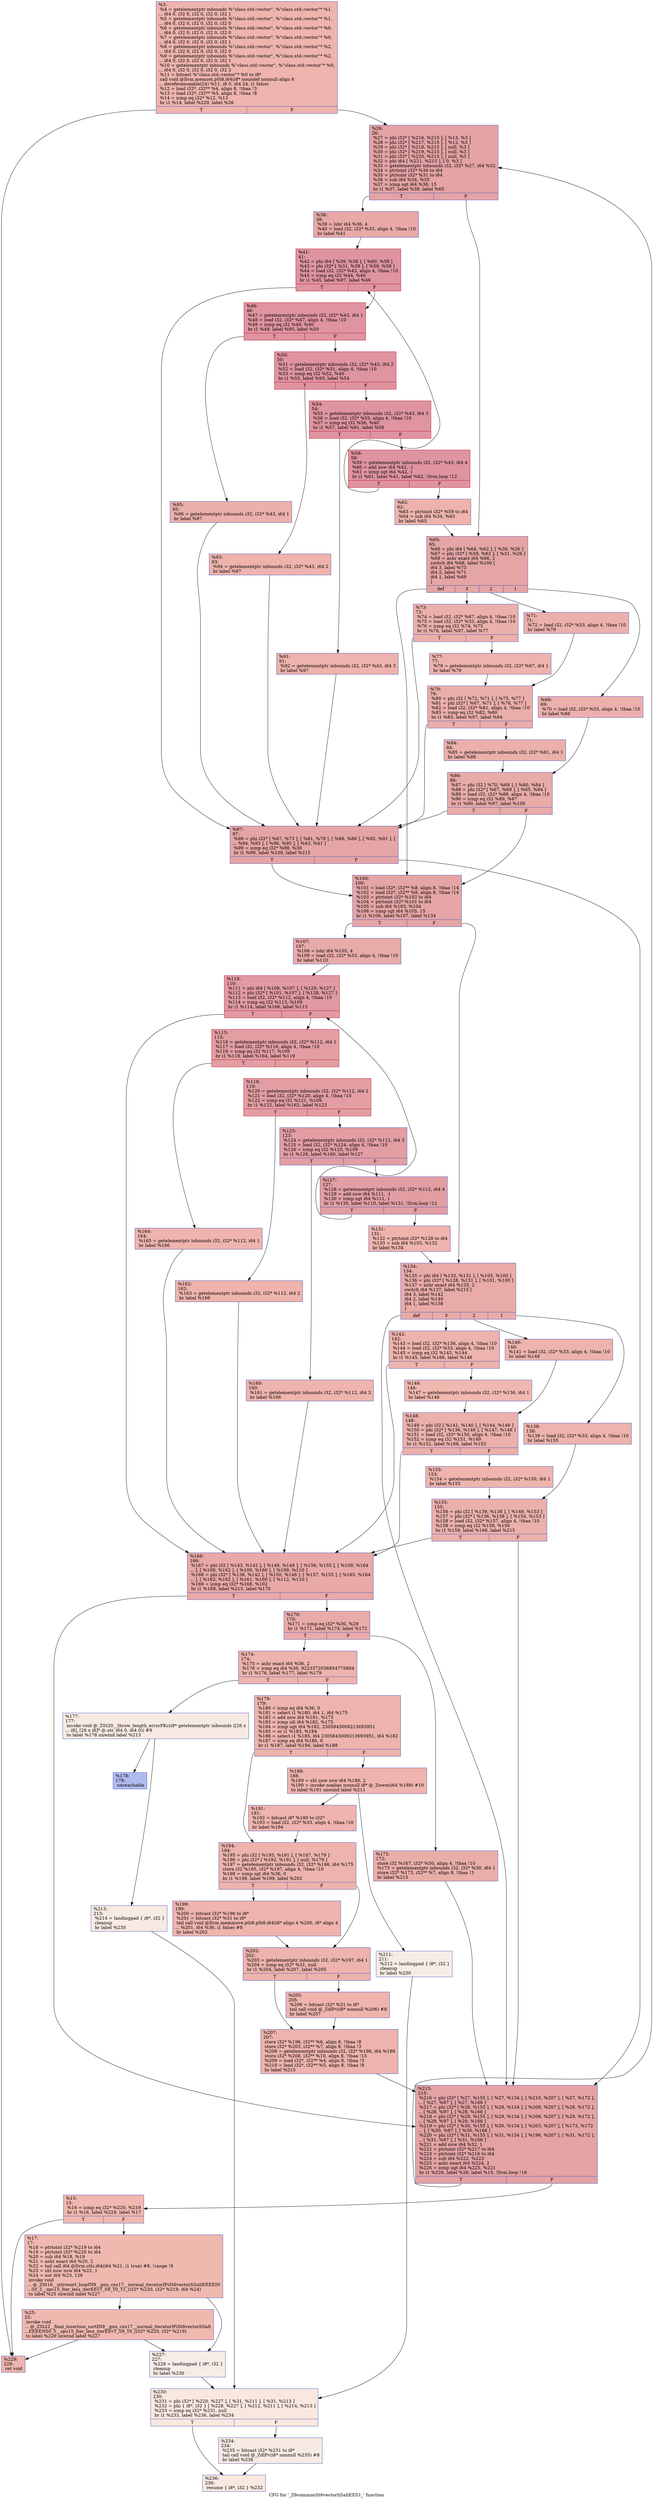 digraph "CFG for '_Z6commonSt6vectorIiSaIiEES1_' function" {
	label="CFG for '_Z6commonSt6vectorIiSaIiEES1_' function";

	Node0x55893e1ce680 [shape=record,color="#3d50c3ff", style=filled, fillcolor="#d8564670",label="{%3:\l  %4 = getelementptr inbounds %\"class.std::vector\", %\"class.std::vector\"* %1,\l... i64 0, i32 0, i32 0, i32 0, i32 1\l  %5 = getelementptr inbounds %\"class.std::vector\", %\"class.std::vector\"* %1,\l... i64 0, i32 0, i32 0, i32 0, i32 0\l  %6 = getelementptr inbounds %\"class.std::vector\", %\"class.std::vector\"* %0,\l... i64 0, i32 0, i32 0, i32 0, i32 0\l  %7 = getelementptr inbounds %\"class.std::vector\", %\"class.std::vector\"* %0,\l... i64 0, i32 0, i32 0, i32 0, i32 1\l  %8 = getelementptr inbounds %\"class.std::vector\", %\"class.std::vector\"* %2,\l... i64 0, i32 0, i32 0, i32 0, i32 0\l  %9 = getelementptr inbounds %\"class.std::vector\", %\"class.std::vector\"* %2,\l... i64 0, i32 0, i32 0, i32 0, i32 1\l  %10 = getelementptr inbounds %\"class.std::vector\", %\"class.std::vector\"* %0,\l... i64 0, i32 0, i32 0, i32 0, i32 2\l  %11 = bitcast %\"class.std::vector\"* %0 to i8*\l  call void @llvm.memset.p0i8.i64(i8* noundef nonnull align 8\l... dereferenceable(24) %11, i8 0, i64 24, i1 false)\l  %12 = load i32*, i32** %4, align 8, !tbaa !3\l  %13 = load i32*, i32** %5, align 8, !tbaa !8\l  %14 = icmp eq i32* %12, %13\l  br i1 %14, label %229, label %26\l|{<s0>T|<s1>F}}"];
	Node0x55893e1ce680:s0 -> Node0x55893e1d0750;
	Node0x55893e1ce680:s1 -> Node0x55893e1d07e0;
	Node0x55893e1d0920 [shape=record,color="#3d50c3ff", style=filled, fillcolor="#dc5d4a70",label="{%15:\l15:                                               \l  %16 = icmp eq i32* %220, %219\l  br i1 %16, label %229, label %17\l|{<s0>T|<s1>F}}"];
	Node0x55893e1d0920:s0 -> Node0x55893e1d0750;
	Node0x55893e1d0920:s1 -> Node0x55893e1d0ab0;
	Node0x55893e1d0ab0 [shape=record,color="#3d50c3ff", style=filled, fillcolor="#de614d70",label="{%17:\l17:                                               \l  %18 = ptrtoint i32* %219 to i64\l  %19 = ptrtoint i32* %220 to i64\l  %20 = sub i64 %18, %19\l  %21 = ashr exact i64 %20, 2\l  %22 = tail call i64 @llvm.ctlz.i64(i64 %21, i1 true) #8, !range !9\l  %23 = shl nuw nsw i64 %22, 1\l  %24 = xor i64 %23, 126\l  invoke void\l... @_ZSt16__introsort_loopIN9__gnu_cxx17__normal_iteratorIPiSt6vectorIiSaIiEEEElN\l...S0_5__ops15_Iter_less_iterEEvT_S9_T0_T1_(i32* %220, i32* %219, i64 %24)\l          to label %25 unwind label %227\l}"];
	Node0x55893e1d0ab0 -> Node0x55893e1d1310;
	Node0x55893e1d0ab0 -> Node0x55893e1d13a0;
	Node0x55893e1d1310 [shape=record,color="#3d50c3ff", style=filled, fillcolor="#de614d70",label="{%25:\l25:                                               \l  invoke void\l... @_ZSt22__final_insertion_sortIN9__gnu_cxx17__normal_iteratorIPiSt6vectorIiSaIi\l...EEEENS0_5__ops15_Iter_less_iterEEvT_S9_T0_(i32* %220, i32* %219)\l          to label %229 unwind label %227\l}"];
	Node0x55893e1d1310 -> Node0x55893e1d0750;
	Node0x55893e1d1310 -> Node0x55893e1d13a0;
	Node0x55893e1d07e0 [shape=record,color="#3d50c3ff", style=filled, fillcolor="#c32e3170",label="{%26:\l26:                                               \l  %27 = phi i32* [ %216, %215 ], [ %13, %3 ]\l  %28 = phi i32* [ %217, %215 ], [ %12, %3 ]\l  %29 = phi i32* [ %218, %215 ], [ null, %3 ]\l  %30 = phi i32* [ %219, %215 ], [ null, %3 ]\l  %31 = phi i32* [ %220, %215 ], [ null, %3 ]\l  %32 = phi i64 [ %221, %215 ], [ 0, %3 ]\l  %33 = getelementptr inbounds i32, i32* %27, i64 %32\l  %34 = ptrtoint i32* %30 to i64\l  %35 = ptrtoint i32* %31 to i64\l  %36 = sub i64 %34, %35\l  %37 = icmp sgt i64 %36, 15\l  br i1 %37, label %38, label %65\l|{<s0>T|<s1>F}}"];
	Node0x55893e1d07e0:s0 -> Node0x55893e1d2520;
	Node0x55893e1d07e0:s1 -> Node0x55893e1d25b0;
	Node0x55893e1d2520 [shape=record,color="#3d50c3ff", style=filled, fillcolor="#ca3b3770",label="{%38:\l38:                                               \l  %39 = lshr i64 %36, 4\l  %40 = load i32, i32* %33, align 4, !tbaa !10\l  br label %41\l}"];
	Node0x55893e1d2520 -> Node0x55893e1d2860;
	Node0x55893e1d2860 [shape=record,color="#b70d28ff", style=filled, fillcolor="#b70d2870",label="{%41:\l41:                                               \l  %42 = phi i64 [ %39, %38 ], [ %60, %58 ]\l  %43 = phi i32* [ %31, %38 ], [ %59, %58 ]\l  %44 = load i32, i32* %43, align 4, !tbaa !10\l  %45 = icmp eq i32 %44, %40\l  br i1 %45, label %97, label %46\l|{<s0>T|<s1>F}}"];
	Node0x55893e1d2860:s0 -> Node0x55893e1d3300;
	Node0x55893e1d2860:s1 -> Node0x55893e1d3390;
	Node0x55893e1d3390 [shape=record,color="#b70d28ff", style=filled, fillcolor="#b70d2870",label="{%46:\l46:                                               \l  %47 = getelementptr inbounds i32, i32* %43, i64 1\l  %48 = load i32, i32* %47, align 4, !tbaa !10\l  %49 = icmp eq i32 %48, %40\l  br i1 %49, label %95, label %50\l|{<s0>T|<s1>F}}"];
	Node0x55893e1d3390:s0 -> Node0x55893e1d3670;
	Node0x55893e1d3390:s1 -> Node0x55893e1d36c0;
	Node0x55893e1d36c0 [shape=record,color="#b70d28ff", style=filled, fillcolor="#b70d2870",label="{%50:\l50:                                               \l  %51 = getelementptr inbounds i32, i32* %43, i64 2\l  %52 = load i32, i32* %51, align 4, !tbaa !10\l  %53 = icmp eq i32 %52, %40\l  br i1 %53, label %93, label %54\l|{<s0>T|<s1>F}}"];
	Node0x55893e1d36c0:s0 -> Node0x55893e1d39a0;
	Node0x55893e1d36c0:s1 -> Node0x55893e1d39f0;
	Node0x55893e1d39f0 [shape=record,color="#b70d28ff", style=filled, fillcolor="#b70d2870",label="{%54:\l54:                                               \l  %55 = getelementptr inbounds i32, i32* %43, i64 3\l  %56 = load i32, i32* %55, align 4, !tbaa !10\l  %57 = icmp eq i32 %56, %40\l  br i1 %57, label %91, label %58\l|{<s0>T|<s1>F}}"];
	Node0x55893e1d39f0:s0 -> Node0x55893e1d3d00;
	Node0x55893e1d39f0:s1 -> Node0x55893e1d2990;
	Node0x55893e1d2990 [shape=record,color="#b70d28ff", style=filled, fillcolor="#b70d2870",label="{%58:\l58:                                               \l  %59 = getelementptr inbounds i32, i32* %43, i64 4\l  %60 = add nsw i64 %42, -1\l  %61 = icmp sgt i64 %42, 1\l  br i1 %61, label %41, label %62, !llvm.loop !12\l|{<s0>T|<s1>F}}"];
	Node0x55893e1d2990:s0 -> Node0x55893e1d2860;
	Node0x55893e1d2990:s1 -> Node0x55893e1d3fc0;
	Node0x55893e1d3fc0 [shape=record,color="#3d50c3ff", style=filled, fillcolor="#d6524470",label="{%62:\l62:                                               \l  %63 = ptrtoint i32* %59 to i64\l  %64 = sub i64 %34, %63\l  br label %65\l}"];
	Node0x55893e1d3fc0 -> Node0x55893e1d25b0;
	Node0x55893e1d25b0 [shape=record,color="#3d50c3ff", style=filled, fillcolor="#c5333470",label="{%65:\l65:                                               \l  %66 = phi i64 [ %64, %62 ], [ %36, %26 ]\l  %67 = phi i32* [ %59, %62 ], [ %31, %26 ]\l  %68 = ashr exact i64 %66, 2\l  switch i64 %68, label %100 [\l    i64 3, label %73\l    i64 2, label %71\l    i64 1, label %69\l  ]\l|{<s0>def|<s1>3|<s2>2|<s3>1}}"];
	Node0x55893e1d25b0:s0 -> Node0x55893e1d48d0;
	Node0x55893e1d25b0:s1 -> Node0x55893e1d4920;
	Node0x55893e1d25b0:s2 -> Node0x55893e1d4970;
	Node0x55893e1d25b0:s3 -> Node0x55893e1d4a00;
	Node0x55893e1d4a00 [shape=record,color="#3d50c3ff", style=filled, fillcolor="#d24b4070",label="{%69:\l69:                                               \l  %70 = load i32, i32* %33, align 4, !tbaa !10\l  br label %86\l}"];
	Node0x55893e1d4a00 -> Node0x55893e1d4b50;
	Node0x55893e1d4970 [shape=record,color="#3d50c3ff", style=filled, fillcolor="#d24b4070",label="{%71:\l71:                                               \l  %72 = load i32, i32* %33, align 4, !tbaa !10\l  br label %79\l}"];
	Node0x55893e1d4970 -> Node0x55893e1d4c80;
	Node0x55893e1d4920 [shape=record,color="#3d50c3ff", style=filled, fillcolor="#d24b4070",label="{%73:\l73:                                               \l  %74 = load i32, i32* %67, align 4, !tbaa !10\l  %75 = load i32, i32* %33, align 4, !tbaa !10\l  %76 = icmp eq i32 %74, %75\l  br i1 %76, label %97, label %77\l|{<s0>T|<s1>F}}"];
	Node0x55893e1d4920:s0 -> Node0x55893e1d3300;
	Node0x55893e1d4920:s1 -> Node0x55893e1d4eb0;
	Node0x55893e1d4eb0 [shape=record,color="#3d50c3ff", style=filled, fillcolor="#d6524470",label="{%77:\l77:                                               \l  %78 = getelementptr inbounds i32, i32* %67, i64 1\l  br label %79\l}"];
	Node0x55893e1d4eb0 -> Node0x55893e1d4c80;
	Node0x55893e1d4c80 [shape=record,color="#3d50c3ff", style=filled, fillcolor="#d0473d70",label="{%79:\l79:                                               \l  %80 = phi i32 [ %72, %71 ], [ %75, %77 ]\l  %81 = phi i32* [ %67, %71 ], [ %78, %77 ]\l  %82 = load i32, i32* %81, align 4, !tbaa !10\l  %83 = icmp eq i32 %82, %80\l  br i1 %83, label %97, label %84\l|{<s0>T|<s1>F}}"];
	Node0x55893e1d4c80:s0 -> Node0x55893e1d3300;
	Node0x55893e1d4c80:s1 -> Node0x55893e1d5320;
	Node0x55893e1d5320 [shape=record,color="#3d50c3ff", style=filled, fillcolor="#d24b4070",label="{%84:\l84:                                               \l  %85 = getelementptr inbounds i32, i32* %81, i64 1\l  br label %86\l}"];
	Node0x55893e1d5320 -> Node0x55893e1d4b50;
	Node0x55893e1d4b50 [shape=record,color="#3d50c3ff", style=filled, fillcolor="#cc403a70",label="{%86:\l86:                                               \l  %87 = phi i32 [ %70, %69 ], [ %80, %84 ]\l  %88 = phi i32* [ %67, %69 ], [ %85, %84 ]\l  %89 = load i32, i32* %88, align 4, !tbaa !10\l  %90 = icmp eq i32 %89, %87\l  br i1 %90, label %97, label %100\l|{<s0>T|<s1>F}}"];
	Node0x55893e1d4b50:s0 -> Node0x55893e1d3300;
	Node0x55893e1d4b50:s1 -> Node0x55893e1d48d0;
	Node0x55893e1d3d00 [shape=record,color="#3d50c3ff", style=filled, fillcolor="#d6524470",label="{%91:\l91:                                               \l  %92 = getelementptr inbounds i32, i32* %43, i64 3\l  br label %97\l}"];
	Node0x55893e1d3d00 -> Node0x55893e1d3300;
	Node0x55893e1d39a0 [shape=record,color="#3d50c3ff", style=filled, fillcolor="#d6524470",label="{%93:\l93:                                               \l  %94 = getelementptr inbounds i32, i32* %43, i64 2\l  br label %97\l}"];
	Node0x55893e1d39a0 -> Node0x55893e1d3300;
	Node0x55893e1d3670 [shape=record,color="#3d50c3ff", style=filled, fillcolor="#d24b4070",label="{%95:\l95:                                               \l  %96 = getelementptr inbounds i32, i32* %43, i64 1\l  br label %97\l}"];
	Node0x55893e1d3670 -> Node0x55893e1d3300;
	Node0x55893e1d3300 [shape=record,color="#3d50c3ff", style=filled, fillcolor="#c5333470",label="{%97:\l97:                                               \l  %98 = phi i32* [ %67, %73 ], [ %81, %79 ], [ %88, %86 ], [ %92, %91 ], [\l... %94, %93 ], [ %96, %95 ], [ %43, %41 ]\l  %99 = icmp eq i32* %98, %30\l  br i1 %99, label %100, label %215\l|{<s0>T|<s1>F}}"];
	Node0x55893e1d3300:s0 -> Node0x55893e1d48d0;
	Node0x55893e1d3300:s1 -> Node0x55893e1d1a80;
	Node0x55893e1d48d0 [shape=record,color="#3d50c3ff", style=filled, fillcolor="#c5333470",label="{%100:\l100:                                              \l  %101 = load i32*, i32** %8, align 8, !tbaa !14\l  %102 = load i32*, i32** %9, align 8, !tbaa !14\l  %103 = ptrtoint i32* %102 to i64\l  %104 = ptrtoint i32* %101 to i64\l  %105 = sub i64 %103, %104\l  %106 = icmp sgt i64 %105, 15\l  br i1 %106, label %107, label %134\l|{<s0>T|<s1>F}}"];
	Node0x55893e1d48d0:s0 -> Node0x55893e1d67b0;
	Node0x55893e1d48d0:s1 -> Node0x55893e1d6800;
	Node0x55893e1d67b0 [shape=record,color="#3d50c3ff", style=filled, fillcolor="#cc403a70",label="{%107:\l107:                                              \l  %108 = lshr i64 %105, 4\l  %109 = load i32, i32* %33, align 4, !tbaa !10\l  br label %110\l}"];
	Node0x55893e1d67b0 -> Node0x55893e1d6a00;
	Node0x55893e1d6a00 [shape=record,color="#b70d28ff", style=filled, fillcolor="#bb1b2c70",label="{%110:\l110:                                              \l  %111 = phi i64 [ %108, %107 ], [ %129, %127 ]\l  %112 = phi i32* [ %101, %107 ], [ %128, %127 ]\l  %113 = load i32, i32* %112, align 4, !tbaa !10\l  %114 = icmp eq i32 %113, %109\l  br i1 %114, label %166, label %115\l|{<s0>T|<s1>F}}"];
	Node0x55893e1d6a00:s0 -> Node0x55893e1d6d70;
	Node0x55893e1d6a00:s1 -> Node0x55893e1d6dc0;
	Node0x55893e1d6dc0 [shape=record,color="#b70d28ff", style=filled, fillcolor="#be242e70",label="{%115:\l115:                                              \l  %116 = getelementptr inbounds i32, i32* %112, i64 1\l  %117 = load i32, i32* %116, align 4, !tbaa !10\l  %118 = icmp eq i32 %117, %109\l  br i1 %118, label %164, label %119\l|{<s0>T|<s1>F}}"];
	Node0x55893e1d6dc0:s0 -> Node0x55893e1d70a0;
	Node0x55893e1d6dc0:s1 -> Node0x55893e1d70f0;
	Node0x55893e1d70f0 [shape=record,color="#b70d28ff", style=filled, fillcolor="#be242e70",label="{%119:\l119:                                              \l  %120 = getelementptr inbounds i32, i32* %112, i64 2\l  %121 = load i32, i32* %120, align 4, !tbaa !10\l  %122 = icmp eq i32 %121, %109\l  br i1 %122, label %162, label %123\l|{<s0>T|<s1>F}}"];
	Node0x55893e1d70f0:s0 -> Node0x55893e1d73d0;
	Node0x55893e1d70f0:s1 -> Node0x55893e1d7420;
	Node0x55893e1d7420 [shape=record,color="#3d50c3ff", style=filled, fillcolor="#be242e70",label="{%123:\l123:                                              \l  %124 = getelementptr inbounds i32, i32* %112, i64 3\l  %125 = load i32, i32* %124, align 4, !tbaa !10\l  %126 = icmp eq i32 %125, %109\l  br i1 %126, label %160, label %127\l|{<s0>T|<s1>F}}"];
	Node0x55893e1d7420:s0 -> Node0x55893e1d7700;
	Node0x55893e1d7420:s1 -> Node0x55893e1d6ac0;
	Node0x55893e1d6ac0 [shape=record,color="#3d50c3ff", style=filled, fillcolor="#be242e70",label="{%127:\l127:                                              \l  %128 = getelementptr inbounds i32, i32* %112, i64 4\l  %129 = add nsw i64 %111, -1\l  %130 = icmp sgt i64 %111, 1\l  br i1 %130, label %110, label %131, !llvm.loop !12\l|{<s0>T|<s1>F}}"];
	Node0x55893e1d6ac0:s0 -> Node0x55893e1d6a00;
	Node0x55893e1d6ac0:s1 -> Node0x55893e1d81d0;
	Node0x55893e1d81d0 [shape=record,color="#3d50c3ff", style=filled, fillcolor="#d8564670",label="{%131:\l131:                                              \l  %132 = ptrtoint i32* %128 to i64\l  %133 = sub i64 %103, %132\l  br label %134\l}"];
	Node0x55893e1d81d0 -> Node0x55893e1d6800;
	Node0x55893e1d6800 [shape=record,color="#3d50c3ff", style=filled, fillcolor="#cc403a70",label="{%134:\l134:                                              \l  %135 = phi i64 [ %133, %131 ], [ %105, %100 ]\l  %136 = phi i32* [ %128, %131 ], [ %101, %100 ]\l  %137 = ashr exact i64 %135, 2\l  switch i64 %137, label %215 [\l    i64 3, label %142\l    i64 2, label %140\l    i64 1, label %138\l  ]\l|{<s0>def|<s1>3|<s2>2|<s3>1}}"];
	Node0x55893e1d6800:s0 -> Node0x55893e1d1a80;
	Node0x55893e1d6800:s1 -> Node0x55893e1d8c40;
	Node0x55893e1d6800:s2 -> Node0x55893e1d8c90;
	Node0x55893e1d6800:s3 -> Node0x55893e1d8ce0;
	Node0x55893e1d8ce0 [shape=record,color="#3d50c3ff", style=filled, fillcolor="#d6524470",label="{%138:\l138:                                              \l  %139 = load i32, i32* %33, align 4, !tbaa !10\l  br label %155\l}"];
	Node0x55893e1d8ce0 -> Node0x55893e1d8f00;
	Node0x55893e1d8c90 [shape=record,color="#3d50c3ff", style=filled, fillcolor="#d6524470",label="{%140:\l140:                                              \l  %141 = load i32, i32* %33, align 4, !tbaa !10\l  br label %148\l}"];
	Node0x55893e1d8c90 -> Node0x55893e1d9030;
	Node0x55893e1d8c40 [shape=record,color="#3d50c3ff", style=filled, fillcolor="#d6524470",label="{%142:\l142:                                              \l  %143 = load i32, i32* %136, align 4, !tbaa !10\l  %144 = load i32, i32* %33, align 4, !tbaa !10\l  %145 = icmp eq i32 %143, %144\l  br i1 %145, label %166, label %146\l|{<s0>T|<s1>F}}"];
	Node0x55893e1d8c40:s0 -> Node0x55893e1d6d70;
	Node0x55893e1d8c40:s1 -> Node0x55893e1d9260;
	Node0x55893e1d9260 [shape=record,color="#3d50c3ff", style=filled, fillcolor="#dc5d4a70",label="{%146:\l146:                                              \l  %147 = getelementptr inbounds i32, i32* %136, i64 1\l  br label %148\l}"];
	Node0x55893e1d9260 -> Node0x55893e1d9030;
	Node0x55893e1d9030 [shape=record,color="#3d50c3ff", style=filled, fillcolor="#d24b4070",label="{%148:\l148:                                              \l  %149 = phi i32 [ %141, %140 ], [ %144, %146 ]\l  %150 = phi i32* [ %136, %140 ], [ %147, %146 ]\l  %151 = load i32, i32* %150, align 4, !tbaa !10\l  %152 = icmp eq i32 %151, %149\l  br i1 %152, label %166, label %153\l|{<s0>T|<s1>F}}"];
	Node0x55893e1d9030:s0 -> Node0x55893e1d6d70;
	Node0x55893e1d9030:s1 -> Node0x55893e1d96d0;
	Node0x55893e1d96d0 [shape=record,color="#3d50c3ff", style=filled, fillcolor="#d8564670",label="{%153:\l153:                                              \l  %154 = getelementptr inbounds i32, i32* %150, i64 1\l  br label %155\l}"];
	Node0x55893e1d96d0 -> Node0x55893e1d8f00;
	Node0x55893e1d8f00 [shape=record,color="#3d50c3ff", style=filled, fillcolor="#d24b4070",label="{%155:\l155:                                              \l  %156 = phi i32 [ %139, %138 ], [ %149, %153 ]\l  %157 = phi i32* [ %136, %138 ], [ %154, %153 ]\l  %158 = load i32, i32* %157, align 4, !tbaa !10\l  %159 = icmp eq i32 %158, %156\l  br i1 %159, label %166, label %215\l|{<s0>T|<s1>F}}"];
	Node0x55893e1d8f00:s0 -> Node0x55893e1d6d70;
	Node0x55893e1d8f00:s1 -> Node0x55893e1d1a80;
	Node0x55893e1d7700 [shape=record,color="#3d50c3ff", style=filled, fillcolor="#d8564670",label="{%160:\l160:                                              \l  %161 = getelementptr inbounds i32, i32* %112, i64 3\l  br label %166\l}"];
	Node0x55893e1d7700 -> Node0x55893e1d6d70;
	Node0x55893e1d73d0 [shape=record,color="#3d50c3ff", style=filled, fillcolor="#d8564670",label="{%162:\l162:                                              \l  %163 = getelementptr inbounds i32, i32* %112, i64 2\l  br label %166\l}"];
	Node0x55893e1d73d0 -> Node0x55893e1d6d70;
	Node0x55893e1d70a0 [shape=record,color="#3d50c3ff", style=filled, fillcolor="#d8564670",label="{%164:\l164:                                              \l  %165 = getelementptr inbounds i32, i32* %112, i64 1\l  br label %166\l}"];
	Node0x55893e1d70a0 -> Node0x55893e1d6d70;
	Node0x55893e1d6d70 [shape=record,color="#3d50c3ff", style=filled, fillcolor="#ca3b3770",label="{%166:\l166:                                              \l  %167 = phi i32 [ %143, %142 ], [ %149, %148 ], [ %156, %155 ], [ %109, %164\l... ], [ %109, %162 ], [ %109, %160 ], [ %109, %110 ]\l  %168 = phi i32* [ %136, %142 ], [ %150, %148 ], [ %157, %155 ], [ %165, %164\l... ], [ %163, %162 ], [ %161, %160 ], [ %112, %110 ]\l  %169 = icmp eq i32* %168, %102\l  br i1 %169, label %215, label %170\l|{<s0>T|<s1>F}}"];
	Node0x55893e1d6d70:s0 -> Node0x55893e1d1a80;
	Node0x55893e1d6d70:s1 -> Node0x55893e1da290;
	Node0x55893e1da290 [shape=record,color="#3d50c3ff", style=filled, fillcolor="#cc403a70",label="{%170:\l170:                                              \l  %171 = icmp eq i32* %30, %29\l  br i1 %171, label %174, label %172\l|{<s0>T|<s1>F}}"];
	Node0x55893e1da290:s0 -> Node0x55893e1da420;
	Node0x55893e1da290:s1 -> Node0x55893e1da470;
	Node0x55893e1da470 [shape=record,color="#3d50c3ff", style=filled, fillcolor="#d0473d70",label="{%172:\l172:                                              \l  store i32 %167, i32* %30, align 4, !tbaa !10\l  %173 = getelementptr inbounds i32, i32* %30, i64 1\l  store i32* %173, i32** %7, align 8, !tbaa !3\l  br label %215\l}"];
	Node0x55893e1da470 -> Node0x55893e1d1a80;
	Node0x55893e1da420 [shape=record,color="#3d50c3ff", style=filled, fillcolor="#d6524470",label="{%174:\l174:                                              \l  %175 = ashr exact i64 %36, 2\l  %176 = icmp eq i64 %36, 9223372036854775804\l  br i1 %176, label %177, label %179\l|{<s0>T|<s1>F}}"];
	Node0x55893e1da420:s0 -> Node0x55893e1daed0;
	Node0x55893e1da420:s1 -> Node0x55893e1daf20;
	Node0x55893e1daed0 [shape=record,color="#3d50c3ff", style=filled, fillcolor="#eed0c070",label="{%177:\l177:                                              \l  invoke void @_ZSt20__throw_length_errorPKc(i8* getelementptr inbounds ([26 x\l... i8], [26 x i8]* @.str, i64 0, i64 0)) #9\l          to label %178 unwind label %213\l}"];
	Node0x55893e1daed0 -> Node0x55893e1db0b0;
	Node0x55893e1daed0 -> Node0x55893e1db100;
	Node0x55893e1db0b0 [shape=record,color="#3d50c3ff", style=filled, fillcolor="#4c66d670",label="{%178:\l178:                                              \l  unreachable\l}"];
	Node0x55893e1daf20 [shape=record,color="#3d50c3ff", style=filled, fillcolor="#d6524470",label="{%179:\l179:                                              \l  %180 = icmp eq i64 %36, 0\l  %181 = select i1 %180, i64 1, i64 %175\l  %182 = add nsw i64 %181, %175\l  %183 = icmp ult i64 %182, %175\l  %184 = icmp ugt i64 %182, 2305843009213693951\l  %185 = or i1 %183, %184\l  %186 = select i1 %185, i64 2305843009213693951, i64 %182\l  %187 = icmp eq i64 %186, 0\l  br i1 %187, label %194, label %188\l|{<s0>T|<s1>F}}"];
	Node0x55893e1daf20:s0 -> Node0x55893e1db830;
	Node0x55893e1daf20:s1 -> Node0x55893e1db880;
	Node0x55893e1db880 [shape=record,color="#3d50c3ff", style=filled, fillcolor="#d8564670",label="{%188:\l188:                                              \l  %189 = shl nuw nsw i64 %186, 2\l  %190 = invoke noalias nonnull i8* @_Znwm(i64 %189) #10\l          to label %191 unwind label %211\l}"];
	Node0x55893e1db880 -> Node0x55893e1dba10;
	Node0x55893e1db880 -> Node0x55893e1dba60;
	Node0x55893e1dba10 [shape=record,color="#3d50c3ff", style=filled, fillcolor="#d8564670",label="{%191:\l191:                                              \l  %192 = bitcast i8* %190 to i32*\l  %193 = load i32, i32* %33, align 4, !tbaa !10\l  br label %194\l}"];
	Node0x55893e1dba10 -> Node0x55893e1db830;
	Node0x55893e1db830 [shape=record,color="#3d50c3ff", style=filled, fillcolor="#d6524470",label="{%194:\l194:                                              \l  %195 = phi i32 [ %193, %191 ], [ %167, %179 ]\l  %196 = phi i32* [ %192, %191 ], [ null, %179 ]\l  %197 = getelementptr inbounds i32, i32* %196, i64 %175\l  store i32 %195, i32* %197, align 4, !tbaa !10\l  %198 = icmp sgt i64 %36, 0\l  br i1 %198, label %199, label %202\l|{<s0>T|<s1>F}}"];
	Node0x55893e1db830:s0 -> Node0x55893e1dc100;
	Node0x55893e1db830:s1 -> Node0x55893e1dc150;
	Node0x55893e1dc100 [shape=record,color="#3d50c3ff", style=filled, fillcolor="#d8564670",label="{%199:\l199:                                              \l  %200 = bitcast i32* %196 to i8*\l  %201 = bitcast i32* %31 to i8*\l  tail call void @llvm.memmove.p0i8.p0i8.i64(i8* align 4 %200, i8* align 4\l... %201, i64 %36, i1 false) #8\l  br label %202\l}"];
	Node0x55893e1dc100 -> Node0x55893e1dc150;
	Node0x55893e1dc150 [shape=record,color="#3d50c3ff", style=filled, fillcolor="#d6524470",label="{%202:\l202:                                              \l  %203 = getelementptr inbounds i32, i32* %197, i64 1\l  %204 = icmp eq i32* %31, null\l  br i1 %204, label %207, label %205\l|{<s0>T|<s1>F}}"];
	Node0x55893e1dc150:s0 -> Node0x55893e1dc7e0;
	Node0x55893e1dc150:s1 -> Node0x55893e1dc830;
	Node0x55893e1dc830 [shape=record,color="#3d50c3ff", style=filled, fillcolor="#d8564670",label="{%205:\l205:                                              \l  %206 = bitcast i32* %31 to i8*\l  tail call void @_ZdlPv(i8* nonnull %206) #8\l  br label %207\l}"];
	Node0x55893e1dc830 -> Node0x55893e1dc7e0;
	Node0x55893e1dc7e0 [shape=record,color="#3d50c3ff", style=filled, fillcolor="#d6524470",label="{%207:\l207:                                              \l  store i32* %196, i32** %6, align 8, !tbaa !8\l  store i32* %203, i32** %7, align 8, !tbaa !3\l  %208 = getelementptr inbounds i32, i32* %196, i64 %186\l  store i32* %208, i32** %10, align 8, !tbaa !15\l  %209 = load i32*, i32** %4, align 8, !tbaa !3\l  %210 = load i32*, i32** %5, align 8, !tbaa !8\l  br label %215\l}"];
	Node0x55893e1dc7e0 -> Node0x55893e1d1a80;
	Node0x55893e1dba60 [shape=record,color="#3d50c3ff", style=filled, fillcolor="#ecd3c570",label="{%211:\l211:                                              \l  %212 = landingpad \{ i8*, i32 \}\l          cleanup\l  br label %230\l}"];
	Node0x55893e1dba60 -> Node0x55893e1dd690;
	Node0x55893e1db100 [shape=record,color="#3d50c3ff", style=filled, fillcolor="#eed0c070",label="{%213:\l213:                                              \l  %214 = landingpad \{ i8*, i32 \}\l          cleanup\l  br label %230\l}"];
	Node0x55893e1db100 -> Node0x55893e1dd690;
	Node0x55893e1d1a80 [shape=record,color="#3d50c3ff", style=filled, fillcolor="#c32e3170",label="{%215:\l215:                                              \l  %216 = phi i32* [ %27, %155 ], [ %27, %134 ], [ %210, %207 ], [ %27, %172 ],\l... [ %27, %97 ], [ %27, %166 ]\l  %217 = phi i32* [ %28, %155 ], [ %28, %134 ], [ %209, %207 ], [ %28, %172 ],\l... [ %28, %97 ], [ %28, %166 ]\l  %218 = phi i32* [ %29, %155 ], [ %29, %134 ], [ %208, %207 ], [ %29, %172 ],\l... [ %29, %97 ], [ %29, %166 ]\l  %219 = phi i32* [ %30, %155 ], [ %30, %134 ], [ %203, %207 ], [ %173, %172\l... ], [ %30, %97 ], [ %30, %166 ]\l  %220 = phi i32* [ %31, %155 ], [ %31, %134 ], [ %196, %207 ], [ %31, %172 ],\l... [ %31, %97 ], [ %31, %166 ]\l  %221 = add nuw i64 %32, 1\l  %222 = ptrtoint i32* %217 to i64\l  %223 = ptrtoint i32* %216 to i64\l  %224 = sub i64 %222, %223\l  %225 = ashr exact i64 %224, 2\l  %226 = icmp ugt i64 %225, %221\l  br i1 %226, label %26, label %15, !llvm.loop !16\l|{<s0>T|<s1>F}}"];
	Node0x55893e1d1a80:s0 -> Node0x55893e1d07e0;
	Node0x55893e1d1a80:s1 -> Node0x55893e1d0920;
	Node0x55893e1d13a0 [shape=record,color="#3d50c3ff", style=filled, fillcolor="#ead5c970",label="{%227:\l227:                                              \l  %228 = landingpad \{ i8*, i32 \}\l          cleanup\l  br label %230\l}"];
	Node0x55893e1d13a0 -> Node0x55893e1dd690;
	Node0x55893e1d0750 [shape=record,color="#3d50c3ff", style=filled, fillcolor="#d8564670",label="{%229:\l229:                                              \l  ret void\l}"];
	Node0x55893e1dd690 [shape=record,color="#3d50c3ff", style=filled, fillcolor="#f1ccb870",label="{%230:\l230:                                              \l  %231 = phi i32* [ %220, %227 ], [ %31, %211 ], [ %31, %213 ]\l  %232 = phi \{ i8*, i32 \} [ %228, %227 ], [ %212, %211 ], [ %214, %213 ]\l  %233 = icmp eq i32* %231, null\l  br i1 %233, label %236, label %234\l|{<s0>T|<s1>F}}"];
	Node0x55893e1dd690:s0 -> Node0x55893e1de690;
	Node0x55893e1dd690:s1 -> Node0x55893e1de6e0;
	Node0x55893e1de6e0 [shape=record,color="#3d50c3ff", style=filled, fillcolor="#eed0c070",label="{%234:\l234:                                              \l  %235 = bitcast i32* %231 to i8*\l  tail call void @_ZdlPv(i8* nonnull %235) #8\l  br label %236\l}"];
	Node0x55893e1de6e0 -> Node0x55893e1de690;
	Node0x55893e1de690 [shape=record,color="#3d50c3ff", style=filled, fillcolor="#f1ccb870",label="{%236:\l236:                                              \l  resume \{ i8*, i32 \} %232\l}"];
}
